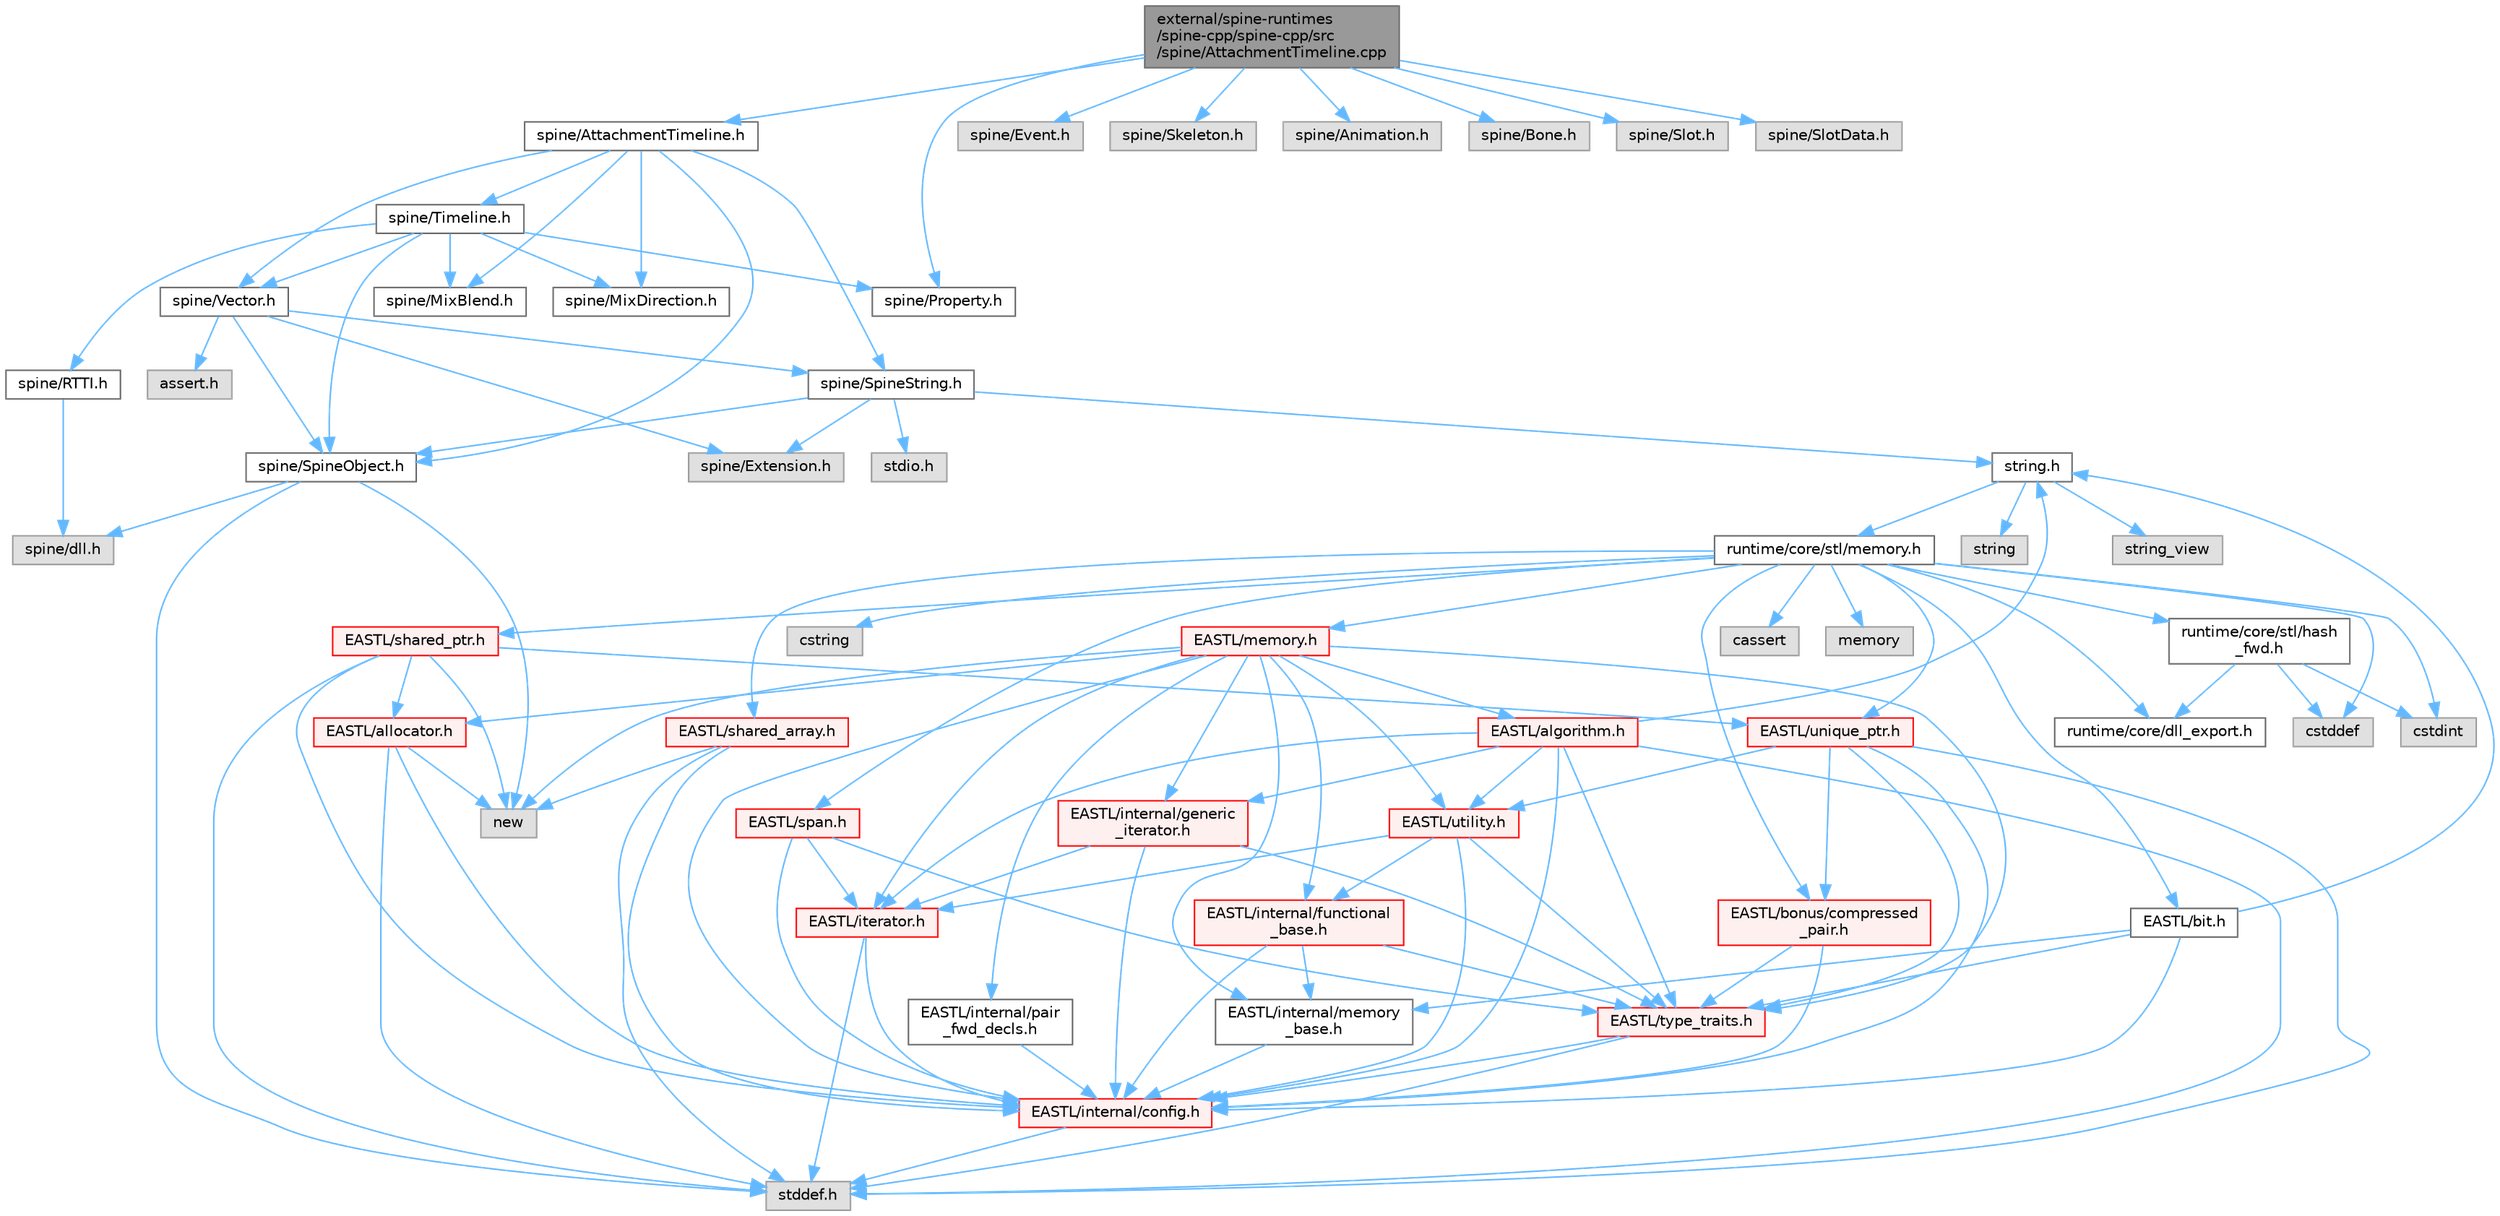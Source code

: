 digraph "external/spine-runtimes/spine-cpp/spine-cpp/src/spine/AttachmentTimeline.cpp"
{
 // LATEX_PDF_SIZE
  bgcolor="transparent";
  edge [fontname=Helvetica,fontsize=10,labelfontname=Helvetica,labelfontsize=10];
  node [fontname=Helvetica,fontsize=10,shape=box,height=0.2,width=0.4];
  Node1 [id="Node000001",label="external/spine-runtimes\l/spine-cpp/spine-cpp/src\l/spine/AttachmentTimeline.cpp",height=0.2,width=0.4,color="gray40", fillcolor="grey60", style="filled", fontcolor="black",tooltip=" "];
  Node1 -> Node2 [id="edge113_Node000001_Node000002",color="steelblue1",style="solid",tooltip=" "];
  Node2 [id="Node000002",label="spine/AttachmentTimeline.h",height=0.2,width=0.4,color="grey40", fillcolor="white", style="filled",URL="$_attachment_timeline_8h.html",tooltip=" "];
  Node2 -> Node3 [id="edge114_Node000002_Node000003",color="steelblue1",style="solid",tooltip=" "];
  Node3 [id="Node000003",label="spine/Timeline.h",height=0.2,width=0.4,color="grey40", fillcolor="white", style="filled",URL="$_timeline_8h.html",tooltip=" "];
  Node3 -> Node4 [id="edge115_Node000003_Node000004",color="steelblue1",style="solid",tooltip=" "];
  Node4 [id="Node000004",label="spine/RTTI.h",height=0.2,width=0.4,color="grey40", fillcolor="white", style="filled",URL="$_r_t_t_i_8h.html",tooltip=" "];
  Node4 -> Node5 [id="edge116_Node000004_Node000005",color="steelblue1",style="solid",tooltip=" "];
  Node5 [id="Node000005",label="spine/dll.h",height=0.2,width=0.4,color="grey60", fillcolor="#E0E0E0", style="filled",tooltip=" "];
  Node3 -> Node6 [id="edge117_Node000003_Node000006",color="steelblue1",style="solid",tooltip=" "];
  Node6 [id="Node000006",label="spine/Vector.h",height=0.2,width=0.4,color="grey40", fillcolor="white", style="filled",URL="$external_2spine-runtimes_2spine-cpp_2spine-cpp_2include_2spine_2vector_8h.html",tooltip=" "];
  Node6 -> Node7 [id="edge118_Node000006_Node000007",color="steelblue1",style="solid",tooltip=" "];
  Node7 [id="Node000007",label="spine/Extension.h",height=0.2,width=0.4,color="grey60", fillcolor="#E0E0E0", style="filled",tooltip=" "];
  Node6 -> Node8 [id="edge119_Node000006_Node000008",color="steelblue1",style="solid",tooltip=" "];
  Node8 [id="Node000008",label="spine/SpineObject.h",height=0.2,width=0.4,color="grey40", fillcolor="white", style="filled",URL="$_spine_object_8h.html",tooltip=" "];
  Node8 -> Node9 [id="edge120_Node000008_Node000009",color="steelblue1",style="solid",tooltip=" "];
  Node9 [id="Node000009",label="new",height=0.2,width=0.4,color="grey60", fillcolor="#E0E0E0", style="filled",tooltip=" "];
  Node8 -> Node10 [id="edge121_Node000008_Node000010",color="steelblue1",style="solid",tooltip=" "];
  Node10 [id="Node000010",label="stddef.h",height=0.2,width=0.4,color="grey60", fillcolor="#E0E0E0", style="filled",tooltip=" "];
  Node8 -> Node5 [id="edge122_Node000008_Node000005",color="steelblue1",style="solid",tooltip=" "];
  Node6 -> Node11 [id="edge123_Node000006_Node000011",color="steelblue1",style="solid",tooltip=" "];
  Node11 [id="Node000011",label="spine/SpineString.h",height=0.2,width=0.4,color="grey40", fillcolor="white", style="filled",URL="$_spine_string_8h.html",tooltip=" "];
  Node11 -> Node8 [id="edge124_Node000011_Node000008",color="steelblue1",style="solid",tooltip=" "];
  Node11 -> Node7 [id="edge125_Node000011_Node000007",color="steelblue1",style="solid",tooltip=" "];
  Node11 -> Node12 [id="edge126_Node000011_Node000012",color="steelblue1",style="solid",tooltip=" "];
  Node12 [id="Node000012",label="string.h",height=0.2,width=0.4,color="grey40", fillcolor="white", style="filled",URL="$string_8h.html",tooltip=" "];
  Node12 -> Node13 [id="edge127_Node000012_Node000013",color="steelblue1",style="solid",tooltip=" "];
  Node13 [id="Node000013",label="string",height=0.2,width=0.4,color="grey60", fillcolor="#E0E0E0", style="filled",tooltip=" "];
  Node12 -> Node14 [id="edge128_Node000012_Node000014",color="steelblue1",style="solid",tooltip=" "];
  Node14 [id="Node000014",label="string_view",height=0.2,width=0.4,color="grey60", fillcolor="#E0E0E0", style="filled",tooltip=" "];
  Node12 -> Node15 [id="edge129_Node000012_Node000015",color="steelblue1",style="solid",tooltip=" "];
  Node15 [id="Node000015",label="runtime/core/stl/memory.h",height=0.2,width=0.4,color="grey40", fillcolor="white", style="filled",URL="$runtime_2core_2stl_2memory_8h.html",tooltip=" "];
  Node15 -> Node16 [id="edge130_Node000015_Node000016",color="steelblue1",style="solid",tooltip=" "];
  Node16 [id="Node000016",label="cstddef",height=0.2,width=0.4,color="grey60", fillcolor="#E0E0E0", style="filled",tooltip=" "];
  Node15 -> Node17 [id="edge131_Node000015_Node000017",color="steelblue1",style="solid",tooltip=" "];
  Node17 [id="Node000017",label="cstdint",height=0.2,width=0.4,color="grey60", fillcolor="#E0E0E0", style="filled",tooltip=" "];
  Node15 -> Node18 [id="edge132_Node000015_Node000018",color="steelblue1",style="solid",tooltip=" "];
  Node18 [id="Node000018",label="cassert",height=0.2,width=0.4,color="grey60", fillcolor="#E0E0E0", style="filled",tooltip=" "];
  Node15 -> Node19 [id="edge133_Node000015_Node000019",color="steelblue1",style="solid",tooltip=" "];
  Node19 [id="Node000019",label="memory",height=0.2,width=0.4,color="grey60", fillcolor="#E0E0E0", style="filled",tooltip=" "];
  Node15 -> Node20 [id="edge134_Node000015_Node000020",color="steelblue1",style="solid",tooltip=" "];
  Node20 [id="Node000020",label="cstring",height=0.2,width=0.4,color="grey60", fillcolor="#E0E0E0", style="filled",tooltip=" "];
  Node15 -> Node21 [id="edge135_Node000015_Node000021",color="steelblue1",style="solid",tooltip=" "];
  Node21 [id="Node000021",label="EASTL/bit.h",height=0.2,width=0.4,color="grey40", fillcolor="white", style="filled",URL="$bit_8h.html",tooltip=" "];
  Node21 -> Node22 [id="edge136_Node000021_Node000022",color="steelblue1",style="solid",tooltip=" "];
  Node22 [id="Node000022",label="EASTL/internal/config.h",height=0.2,width=0.4,color="red", fillcolor="#FFF0F0", style="filled",URL="$runtime_2_e_a_s_t_l_2include_2_e_a_s_t_l_2internal_2config_8h.html",tooltip=" "];
  Node22 -> Node10 [id="edge137_Node000022_Node000010",color="steelblue1",style="solid",tooltip=" "];
  Node21 -> Node30 [id="edge138_Node000021_Node000030",color="steelblue1",style="solid",tooltip=" "];
  Node30 [id="Node000030",label="EASTL/internal/memory\l_base.h",height=0.2,width=0.4,color="grey40", fillcolor="white", style="filled",URL="$memory__base_8h.html",tooltip=" "];
  Node30 -> Node22 [id="edge139_Node000030_Node000022",color="steelblue1",style="solid",tooltip=" "];
  Node21 -> Node31 [id="edge140_Node000021_Node000031",color="steelblue1",style="solid",tooltip=" "];
  Node31 [id="Node000031",label="EASTL/type_traits.h",height=0.2,width=0.4,color="red", fillcolor="#FFF0F0", style="filled",URL="$_e_a_s_t_l_2include_2_e_a_s_t_l_2type__traits_8h.html",tooltip=" "];
  Node31 -> Node22 [id="edge141_Node000031_Node000022",color="steelblue1",style="solid",tooltip=" "];
  Node31 -> Node10 [id="edge142_Node000031_Node000010",color="steelblue1",style="solid",tooltip=" "];
  Node21 -> Node12 [id="edge143_Node000021_Node000012",color="steelblue1",style="solid",tooltip=" "];
  Node15 -> Node41 [id="edge144_Node000015_Node000041",color="steelblue1",style="solid",tooltip=" "];
  Node41 [id="Node000041",label="EASTL/memory.h",height=0.2,width=0.4,color="red", fillcolor="#FFF0F0", style="filled",URL="$runtime_2_e_a_s_t_l_2include_2_e_a_s_t_l_2memory_8h.html",tooltip=" "];
  Node41 -> Node22 [id="edge145_Node000041_Node000022",color="steelblue1",style="solid",tooltip=" "];
  Node41 -> Node30 [id="edge146_Node000041_Node000030",color="steelblue1",style="solid",tooltip=" "];
  Node41 -> Node42 [id="edge147_Node000041_Node000042",color="steelblue1",style="solid",tooltip=" "];
  Node42 [id="Node000042",label="EASTL/internal/generic\l_iterator.h",height=0.2,width=0.4,color="red", fillcolor="#FFF0F0", style="filled",URL="$generic__iterator_8h.html",tooltip=" "];
  Node42 -> Node22 [id="edge148_Node000042_Node000022",color="steelblue1",style="solid",tooltip=" "];
  Node42 -> Node43 [id="edge149_Node000042_Node000043",color="steelblue1",style="solid",tooltip=" "];
  Node43 [id="Node000043",label="EASTL/iterator.h",height=0.2,width=0.4,color="red", fillcolor="#FFF0F0", style="filled",URL="$_e_a_s_t_l_2include_2_e_a_s_t_l_2iterator_8h.html",tooltip=" "];
  Node43 -> Node22 [id="edge150_Node000043_Node000022",color="steelblue1",style="solid",tooltip=" "];
  Node43 -> Node10 [id="edge151_Node000043_Node000010",color="steelblue1",style="solid",tooltip=" "];
  Node42 -> Node31 [id="edge152_Node000042_Node000031",color="steelblue1",style="solid",tooltip=" "];
  Node41 -> Node46 [id="edge153_Node000041_Node000046",color="steelblue1",style="solid",tooltip=" "];
  Node46 [id="Node000046",label="EASTL/internal/pair\l_fwd_decls.h",height=0.2,width=0.4,color="grey40", fillcolor="white", style="filled",URL="$pair__fwd__decls_8h.html",tooltip=" "];
  Node46 -> Node22 [id="edge154_Node000046_Node000022",color="steelblue1",style="solid",tooltip=" "];
  Node41 -> Node47 [id="edge155_Node000041_Node000047",color="steelblue1",style="solid",tooltip=" "];
  Node47 [id="Node000047",label="EASTL/internal/functional\l_base.h",height=0.2,width=0.4,color="red", fillcolor="#FFF0F0", style="filled",URL="$functional__base_8h.html",tooltip=" "];
  Node47 -> Node22 [id="edge156_Node000047_Node000022",color="steelblue1",style="solid",tooltip=" "];
  Node47 -> Node30 [id="edge157_Node000047_Node000030",color="steelblue1",style="solid",tooltip=" "];
  Node47 -> Node31 [id="edge158_Node000047_Node000031",color="steelblue1",style="solid",tooltip=" "];
  Node41 -> Node48 [id="edge159_Node000041_Node000048",color="steelblue1",style="solid",tooltip=" "];
  Node48 [id="Node000048",label="EASTL/algorithm.h",height=0.2,width=0.4,color="red", fillcolor="#FFF0F0", style="filled",URL="$_e_a_s_t_l_2include_2_e_a_s_t_l_2algorithm_8h.html",tooltip=" "];
  Node48 -> Node22 [id="edge160_Node000048_Node000022",color="steelblue1",style="solid",tooltip=" "];
  Node48 -> Node31 [id="edge161_Node000048_Node000031",color="steelblue1",style="solid",tooltip=" "];
  Node48 -> Node43 [id="edge162_Node000048_Node000043",color="steelblue1",style="solid",tooltip=" "];
  Node48 -> Node57 [id="edge163_Node000048_Node000057",color="steelblue1",style="solid",tooltip=" "];
  Node57 [id="Node000057",label="EASTL/utility.h",height=0.2,width=0.4,color="red", fillcolor="#FFF0F0", style="filled",URL="$runtime_2_e_a_s_t_l_2include_2_e_a_s_t_l_2utility_8h.html",tooltip=" "];
  Node57 -> Node22 [id="edge164_Node000057_Node000022",color="steelblue1",style="solid",tooltip=" "];
  Node57 -> Node31 [id="edge165_Node000057_Node000031",color="steelblue1",style="solid",tooltip=" "];
  Node57 -> Node43 [id="edge166_Node000057_Node000043",color="steelblue1",style="solid",tooltip=" "];
  Node57 -> Node47 [id="edge167_Node000057_Node000047",color="steelblue1",style="solid",tooltip=" "];
  Node48 -> Node42 [id="edge168_Node000048_Node000042",color="steelblue1",style="solid",tooltip=" "];
  Node48 -> Node10 [id="edge169_Node000048_Node000010",color="steelblue1",style="solid",tooltip=" "];
  Node48 -> Node12 [id="edge170_Node000048_Node000012",color="steelblue1",style="solid",tooltip=" "];
  Node41 -> Node31 [id="edge171_Node000041_Node000031",color="steelblue1",style="solid",tooltip=" "];
  Node41 -> Node55 [id="edge172_Node000041_Node000055",color="steelblue1",style="solid",tooltip=" "];
  Node55 [id="Node000055",label="EASTL/allocator.h",height=0.2,width=0.4,color="red", fillcolor="#FFF0F0", style="filled",URL="$runtime_2_e_a_s_t_l_2include_2_e_a_s_t_l_2allocator_8h.html",tooltip=" "];
  Node55 -> Node22 [id="edge173_Node000055_Node000022",color="steelblue1",style="solid",tooltip=" "];
  Node55 -> Node10 [id="edge174_Node000055_Node000010",color="steelblue1",style="solid",tooltip=" "];
  Node55 -> Node9 [id="edge175_Node000055_Node000009",color="steelblue1",style="solid",tooltip=" "];
  Node41 -> Node43 [id="edge176_Node000041_Node000043",color="steelblue1",style="solid",tooltip=" "];
  Node41 -> Node57 [id="edge177_Node000041_Node000057",color="steelblue1",style="solid",tooltip=" "];
  Node41 -> Node9 [id="edge178_Node000041_Node000009",color="steelblue1",style="solid",tooltip=" "];
  Node15 -> Node68 [id="edge179_Node000015_Node000068",color="steelblue1",style="solid",tooltip=" "];
  Node68 [id="Node000068",label="EASTL/shared_array.h",height=0.2,width=0.4,color="red", fillcolor="#FFF0F0", style="filled",URL="$shared__array_8h.html",tooltip=" "];
  Node68 -> Node22 [id="edge180_Node000068_Node000022",color="steelblue1",style="solid",tooltip=" "];
  Node68 -> Node9 [id="edge181_Node000068_Node000009",color="steelblue1",style="solid",tooltip=" "];
  Node68 -> Node10 [id="edge182_Node000068_Node000010",color="steelblue1",style="solid",tooltip=" "];
  Node15 -> Node71 [id="edge183_Node000015_Node000071",color="steelblue1",style="solid",tooltip=" "];
  Node71 [id="Node000071",label="EASTL/unique_ptr.h",height=0.2,width=0.4,color="red", fillcolor="#FFF0F0", style="filled",URL="$unique__ptr_8h.html",tooltip=" "];
  Node71 -> Node72 [id="edge184_Node000071_Node000072",color="steelblue1",style="solid",tooltip=" "];
  Node72 [id="Node000072",label="EASTL/bonus/compressed\l_pair.h",height=0.2,width=0.4,color="red", fillcolor="#FFF0F0", style="filled",URL="$compressed__pair_8h.html",tooltip=" "];
  Node72 -> Node22 [id="edge185_Node000072_Node000022",color="steelblue1",style="solid",tooltip=" "];
  Node72 -> Node31 [id="edge186_Node000072_Node000031",color="steelblue1",style="solid",tooltip=" "];
  Node71 -> Node22 [id="edge187_Node000071_Node000022",color="steelblue1",style="solid",tooltip=" "];
  Node71 -> Node31 [id="edge188_Node000071_Node000031",color="steelblue1",style="solid",tooltip=" "];
  Node71 -> Node57 [id="edge189_Node000071_Node000057",color="steelblue1",style="solid",tooltip=" "];
  Node71 -> Node10 [id="edge190_Node000071_Node000010",color="steelblue1",style="solid",tooltip=" "];
  Node15 -> Node74 [id="edge191_Node000015_Node000074",color="steelblue1",style="solid",tooltip=" "];
  Node74 [id="Node000074",label="EASTL/shared_ptr.h",height=0.2,width=0.4,color="red", fillcolor="#FFF0F0", style="filled",URL="$shared__ptr_8h.html",tooltip=" "];
  Node74 -> Node22 [id="edge192_Node000074_Node000022",color="steelblue1",style="solid",tooltip=" "];
  Node74 -> Node71 [id="edge193_Node000074_Node000071",color="steelblue1",style="solid",tooltip=" "];
  Node74 -> Node55 [id="edge194_Node000074_Node000055",color="steelblue1",style="solid",tooltip=" "];
  Node74 -> Node9 [id="edge195_Node000074_Node000009",color="steelblue1",style="solid",tooltip=" "];
  Node74 -> Node10 [id="edge196_Node000074_Node000010",color="steelblue1",style="solid",tooltip=" "];
  Node15 -> Node154 [id="edge197_Node000015_Node000154",color="steelblue1",style="solid",tooltip=" "];
  Node154 [id="Node000154",label="EASTL/span.h",height=0.2,width=0.4,color="red", fillcolor="#FFF0F0", style="filled",URL="$span_8h.html",tooltip=" "];
  Node154 -> Node22 [id="edge198_Node000154_Node000022",color="steelblue1",style="solid",tooltip=" "];
  Node154 -> Node31 [id="edge199_Node000154_Node000031",color="steelblue1",style="solid",tooltip=" "];
  Node154 -> Node43 [id="edge200_Node000154_Node000043",color="steelblue1",style="solid",tooltip=" "];
  Node15 -> Node72 [id="edge201_Node000015_Node000072",color="steelblue1",style="solid",tooltip=" "];
  Node15 -> Node157 [id="edge202_Node000015_Node000157",color="steelblue1",style="solid",tooltip=" "];
  Node157 [id="Node000157",label="runtime/core/dll_export.h",height=0.2,width=0.4,color="grey40", fillcolor="white", style="filled",URL="$dll__export_8h.html",tooltip=" "];
  Node15 -> Node158 [id="edge203_Node000015_Node000158",color="steelblue1",style="solid",tooltip=" "];
  Node158 [id="Node000158",label="runtime/core/stl/hash\l_fwd.h",height=0.2,width=0.4,color="grey40", fillcolor="white", style="filled",URL="$hash__fwd_8h.html",tooltip=" "];
  Node158 -> Node16 [id="edge204_Node000158_Node000016",color="steelblue1",style="solid",tooltip=" "];
  Node158 -> Node17 [id="edge205_Node000158_Node000017",color="steelblue1",style="solid",tooltip=" "];
  Node158 -> Node157 [id="edge206_Node000158_Node000157",color="steelblue1",style="solid",tooltip=" "];
  Node11 -> Node159 [id="edge207_Node000011_Node000159",color="steelblue1",style="solid",tooltip=" "];
  Node159 [id="Node000159",label="stdio.h",height=0.2,width=0.4,color="grey60", fillcolor="#E0E0E0", style="filled",tooltip=" "];
  Node6 -> Node160 [id="edge208_Node000006_Node000160",color="steelblue1",style="solid",tooltip=" "];
  Node160 [id="Node000160",label="assert.h",height=0.2,width=0.4,color="grey60", fillcolor="#E0E0E0", style="filled",tooltip=" "];
  Node3 -> Node161 [id="edge209_Node000003_Node000161",color="steelblue1",style="solid",tooltip=" "];
  Node161 [id="Node000161",label="spine/MixBlend.h",height=0.2,width=0.4,color="grey40", fillcolor="white", style="filled",URL="$_mix_blend_8h.html",tooltip=" "];
  Node3 -> Node162 [id="edge210_Node000003_Node000162",color="steelblue1",style="solid",tooltip=" "];
  Node162 [id="Node000162",label="spine/MixDirection.h",height=0.2,width=0.4,color="grey40", fillcolor="white", style="filled",URL="$_mix_direction_8h.html",tooltip=" "];
  Node3 -> Node8 [id="edge211_Node000003_Node000008",color="steelblue1",style="solid",tooltip=" "];
  Node3 -> Node163 [id="edge212_Node000003_Node000163",color="steelblue1",style="solid",tooltip=" "];
  Node163 [id="Node000163",label="spine/Property.h",height=0.2,width=0.4,color="grey40", fillcolor="white", style="filled",URL="$_property_8h.html",tooltip=" "];
  Node2 -> Node8 [id="edge213_Node000002_Node000008",color="steelblue1",style="solid",tooltip=" "];
  Node2 -> Node6 [id="edge214_Node000002_Node000006",color="steelblue1",style="solid",tooltip=" "];
  Node2 -> Node161 [id="edge215_Node000002_Node000161",color="steelblue1",style="solid",tooltip=" "];
  Node2 -> Node162 [id="edge216_Node000002_Node000162",color="steelblue1",style="solid",tooltip=" "];
  Node2 -> Node11 [id="edge217_Node000002_Node000011",color="steelblue1",style="solid",tooltip=" "];
  Node1 -> Node164 [id="edge218_Node000001_Node000164",color="steelblue1",style="solid",tooltip=" "];
  Node164 [id="Node000164",label="spine/Event.h",height=0.2,width=0.4,color="grey60", fillcolor="#E0E0E0", style="filled",tooltip=" "];
  Node1 -> Node165 [id="edge219_Node000001_Node000165",color="steelblue1",style="solid",tooltip=" "];
  Node165 [id="Node000165",label="spine/Skeleton.h",height=0.2,width=0.4,color="grey60", fillcolor="#E0E0E0", style="filled",tooltip=" "];
  Node1 -> Node166 [id="edge220_Node000001_Node000166",color="steelblue1",style="solid",tooltip=" "];
  Node166 [id="Node000166",label="spine/Animation.h",height=0.2,width=0.4,color="grey60", fillcolor="#E0E0E0", style="filled",tooltip=" "];
  Node1 -> Node167 [id="edge221_Node000001_Node000167",color="steelblue1",style="solid",tooltip=" "];
  Node167 [id="Node000167",label="spine/Bone.h",height=0.2,width=0.4,color="grey60", fillcolor="#E0E0E0", style="filled",tooltip=" "];
  Node1 -> Node163 [id="edge222_Node000001_Node000163",color="steelblue1",style="solid",tooltip=" "];
  Node1 -> Node168 [id="edge223_Node000001_Node000168",color="steelblue1",style="solid",tooltip=" "];
  Node168 [id="Node000168",label="spine/Slot.h",height=0.2,width=0.4,color="grey60", fillcolor="#E0E0E0", style="filled",tooltip=" "];
  Node1 -> Node169 [id="edge224_Node000001_Node000169",color="steelblue1",style="solid",tooltip=" "];
  Node169 [id="Node000169",label="spine/SlotData.h",height=0.2,width=0.4,color="grey60", fillcolor="#E0E0E0", style="filled",tooltip=" "];
}
